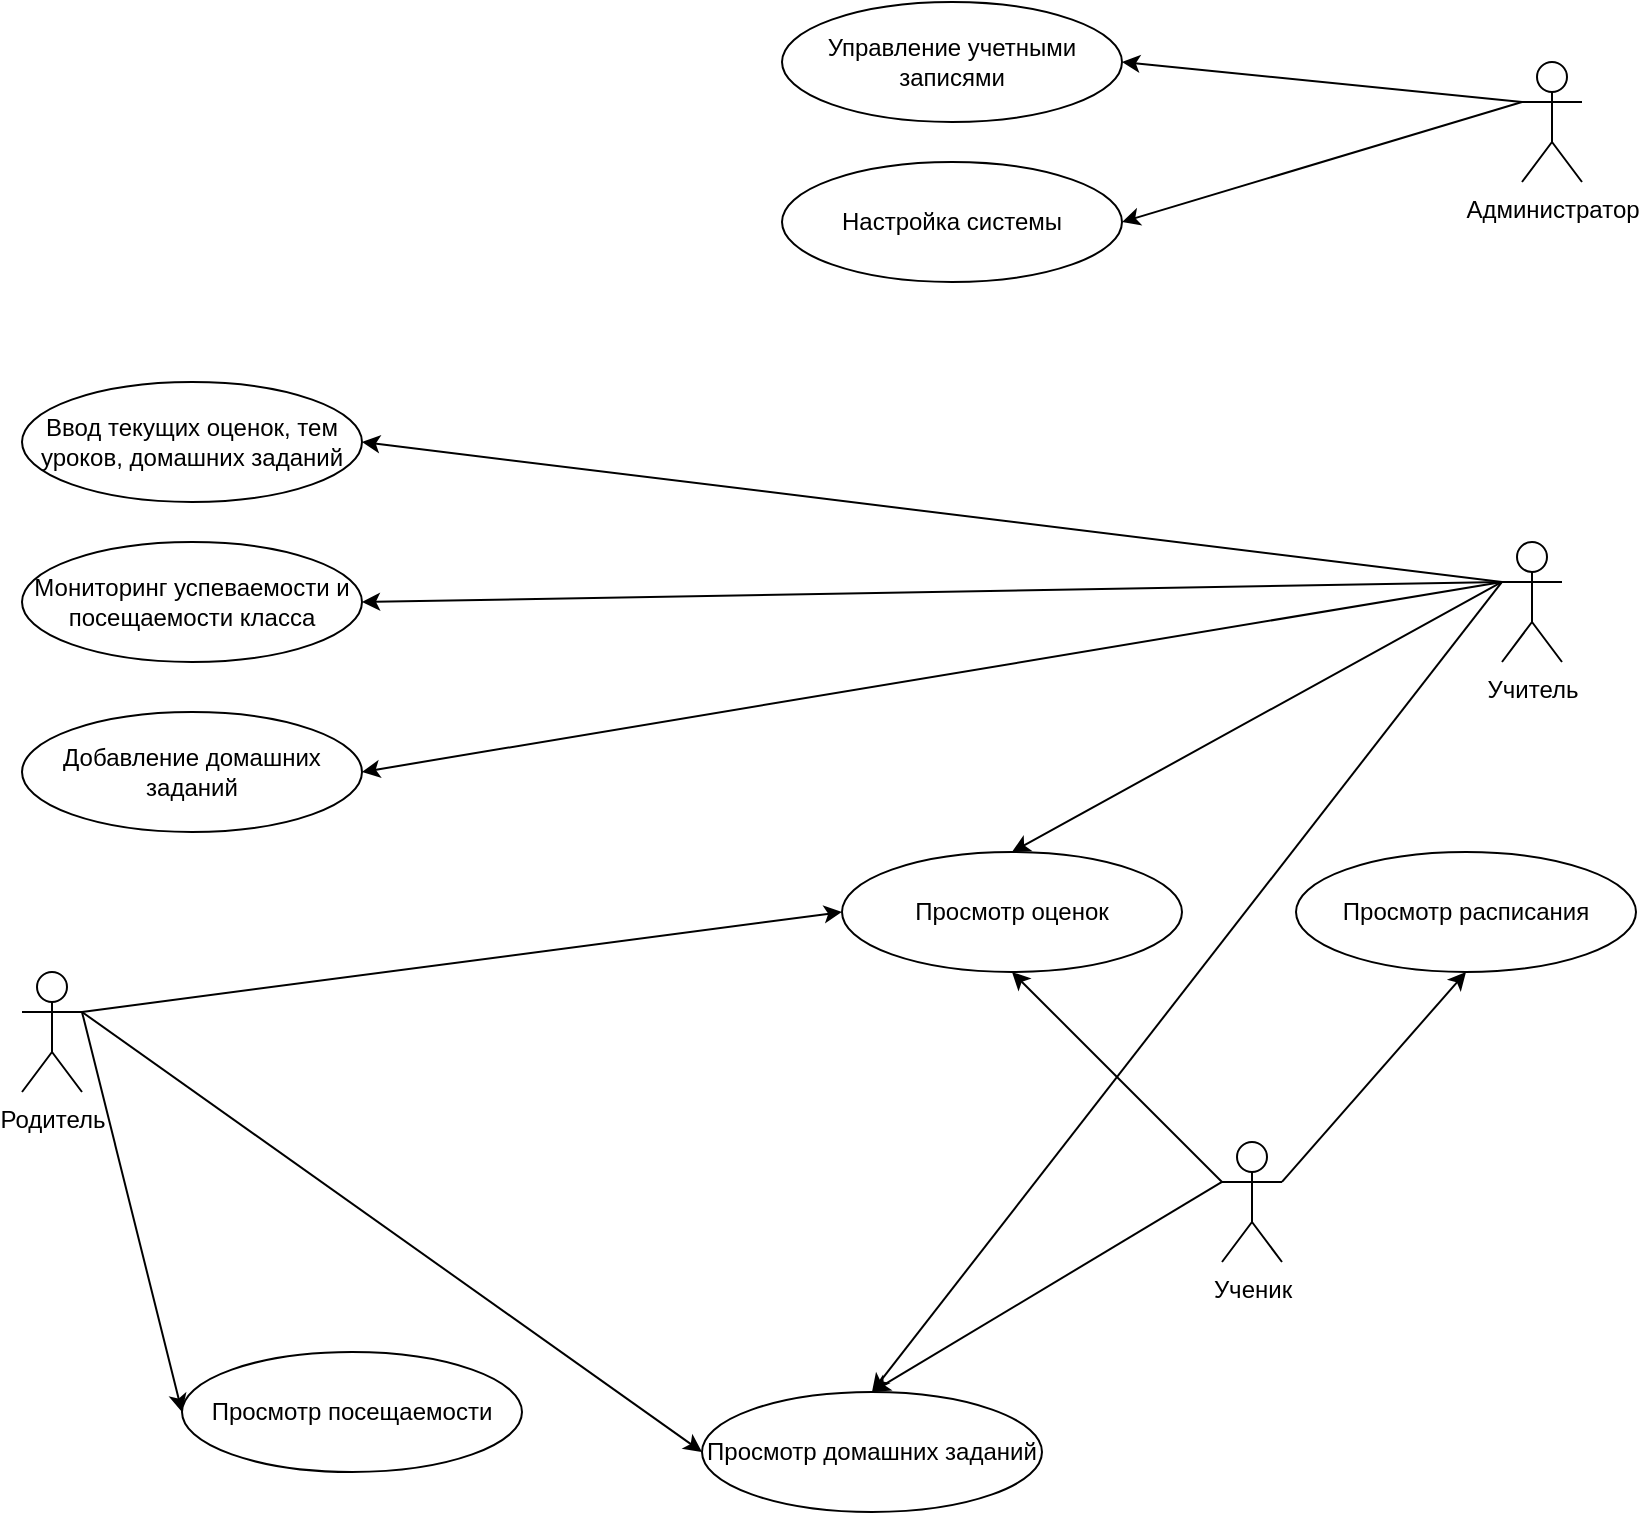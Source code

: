 <mxGraphModel dx="1990" dy="761" grid="1" gridSize="10" guides="1" tooltips="1" connect="1" arrows="1" fold="1" page="1" pageScale="1" pageWidth="827" pageHeight="1169" math="0" shadow="0"><root><mxCell id="0"/><mxCell id="1" parent="0"/><mxCell id="Uy-U2TZosP5Rp6WqDtDl-4" value="Мониторинг успеваемости и посещаемости класса" style="ellipse;whiteSpace=wrap;html=1;" parent="1" vertex="1"><mxGeometry x="10" y="300" width="170" height="60" as="geometry"/></mxCell><mxCell id="Uy-U2TZosP5Rp6WqDtDl-7" value="" style="endArrow=classic;html=1;rounded=0;exitX=0;exitY=0.333;exitDx=0;exitDy=0;exitPerimeter=0;entryX=1;entryY=0.5;entryDx=0;entryDy=0;" parent="1" source="Uy-U2TZosP5Rp6WqDtDl-8" target="Uy-U2TZosP5Rp6WqDtDl-4" edge="1"><mxGeometry width="50" height="50" relative="1" as="geometry"><mxPoint x="70" y="500" as="sourcePoint"/><mxPoint x="180" y="460" as="targetPoint"/></mxGeometry></mxCell><mxCell id="Uy-U2TZosP5Rp6WqDtDl-8" value="Учитель" style="shape=umlActor;verticalLabelPosition=bottom;verticalAlign=top;html=1;outlineConnect=0;" parent="1" vertex="1"><mxGeometry x="750" y="300" width="30" height="60" as="geometry"/></mxCell><mxCell id="Uy-U2TZosP5Rp6WqDtDl-9" value="Ввод текущих оценок, тем уроков, домашних заданий" style="ellipse;whiteSpace=wrap;html=1;" parent="1" vertex="1"><mxGeometry x="10" y="220" width="170" height="60" as="geometry"/></mxCell><mxCell id="Uy-U2TZosP5Rp6WqDtDl-11" value="Добавление домашних заданий" style="ellipse;whiteSpace=wrap;html=1;" parent="1" vertex="1"><mxGeometry x="10" y="385" width="170" height="60" as="geometry"/></mxCell><mxCell id="Uy-U2TZosP5Rp6WqDtDl-13" value="" style="endArrow=classic;html=1;rounded=0;exitX=0;exitY=0.333;exitDx=0;exitDy=0;exitPerimeter=0;entryX=1;entryY=0.5;entryDx=0;entryDy=0;" parent="1" source="Uy-U2TZosP5Rp6WqDtDl-8" target="Uy-U2TZosP5Rp6WqDtDl-11" edge="1"><mxGeometry width="50" height="50" relative="1" as="geometry"><mxPoint x="490" y="140" as="sourcePoint"/><mxPoint x="540" y="90" as="targetPoint"/></mxGeometry></mxCell><mxCell id="Uy-U2TZosP5Rp6WqDtDl-14" value="" style="endArrow=classic;html=1;rounded=0;exitX=0;exitY=0.333;exitDx=0;exitDy=0;exitPerimeter=0;entryX=1;entryY=0.5;entryDx=0;entryDy=0;" parent="1" source="Uy-U2TZosP5Rp6WqDtDl-8" target="Uy-U2TZosP5Rp6WqDtDl-9" edge="1"><mxGeometry width="50" height="50" relative="1" as="geometry"><mxPoint x="620" y="70" as="sourcePoint"/><mxPoint x="455" y="270" as="targetPoint"/></mxGeometry></mxCell><mxCell id="Uy-U2TZosP5Rp6WqDtDl-24" value="Администратор" style="shape=umlActor;verticalLabelPosition=bottom;verticalAlign=top;html=1;" parent="1" vertex="1"><mxGeometry x="760" y="60" width="30" height="60" as="geometry"/></mxCell><mxCell id="Uy-U2TZosP5Rp6WqDtDl-25" value="Управление учетными записями" style="ellipse;whiteSpace=wrap;html=1;" parent="1" vertex="1"><mxGeometry x="390" y="30" width="170" height="60" as="geometry"/></mxCell><mxCell id="Uy-U2TZosP5Rp6WqDtDl-26" value="Настройка системы" style="ellipse;whiteSpace=wrap;html=1;" parent="1" vertex="1"><mxGeometry x="390" y="110" width="170" height="60" as="geometry"/></mxCell><mxCell id="Uy-U2TZosP5Rp6WqDtDl-28" value="" style="endArrow=classic;html=1;rounded=0;exitX=0;exitY=0.333;exitDx=0;exitDy=0;exitPerimeter=0;entryX=1;entryY=0.5;entryDx=0;entryDy=0;" parent="1" source="Uy-U2TZosP5Rp6WqDtDl-24" target="Uy-U2TZosP5Rp6WqDtDl-25" edge="1"><mxGeometry width="50" height="50" relative="1" as="geometry"><mxPoint x="590" y="180" as="sourcePoint"/><mxPoint x="640" y="130" as="targetPoint"/></mxGeometry></mxCell><mxCell id="Uy-U2TZosP5Rp6WqDtDl-29" value="" style="endArrow=classic;html=1;rounded=0;exitX=0;exitY=0.333;exitDx=0;exitDy=0;exitPerimeter=0;entryX=1;entryY=0.5;entryDx=0;entryDy=0;" parent="1" source="Uy-U2TZosP5Rp6WqDtDl-24" target="Uy-U2TZosP5Rp6WqDtDl-26" edge="1"><mxGeometry width="50" height="50" relative="1" as="geometry"><mxPoint x="590" y="180" as="sourcePoint"/><mxPoint x="640" y="130" as="targetPoint"/></mxGeometry></mxCell><mxCell id="Uy-U2TZosP5Rp6WqDtDl-31" value="Родитель" style="shape=umlActor;verticalLabelPosition=bottom;verticalAlign=top;html=1;" parent="1" vertex="1"><mxGeometry x="10" y="515" width="30" height="60" as="geometry"/></mxCell><mxCell id="Uy-U2TZosP5Rp6WqDtDl-33" value="Просмотр посещаемости" style="ellipse;whiteSpace=wrap;html=1;" parent="1" vertex="1"><mxGeometry x="90" y="705" width="170" height="60" as="geometry"/></mxCell><mxCell id="Uy-U2TZosP5Rp6WqDtDl-36" value="" style="endArrow=classic;html=1;rounded=0;exitX=1;exitY=0.333;exitDx=0;exitDy=0;exitPerimeter=0;entryX=0;entryY=0.5;entryDx=0;entryDy=0;" parent="1" source="Uy-U2TZosP5Rp6WqDtDl-31" target="Uy-U2TZosP5Rp6WqDtDl-33" edge="1"><mxGeometry width="50" height="50" relative="1" as="geometry"><mxPoint x="180" y="415" as="sourcePoint"/><mxPoint x="230" y="365" as="targetPoint"/></mxGeometry></mxCell><mxCell id="Uy-U2TZosP5Rp6WqDtDl-38" value="Ученик" style="shape=umlActor;verticalLabelPosition=bottom;verticalAlign=top;html=1;" parent="1" vertex="1"><mxGeometry x="610" y="600" width="30" height="60" as="geometry"/></mxCell><mxCell id="Uy-U2TZosP5Rp6WqDtDl-39" value="Просмотр оценок" style="ellipse;whiteSpace=wrap;html=1;" parent="1" vertex="1"><mxGeometry x="420" y="455" width="170" height="60" as="geometry"/></mxCell><mxCell id="Uy-U2TZosP5Rp6WqDtDl-40" value="Просмотр расписания" style="ellipse;whiteSpace=wrap;html=1;" parent="1" vertex="1"><mxGeometry x="647" y="455" width="170" height="60" as="geometry"/></mxCell><mxCell id="Uy-U2TZosP5Rp6WqDtDl-41" value="Просмотр домашних заданий" style="ellipse;whiteSpace=wrap;html=1;" parent="1" vertex="1"><mxGeometry x="350" y="725" width="170" height="60" as="geometry"/></mxCell><mxCell id="Uy-U2TZosP5Rp6WqDtDl-43" value="" style="endArrow=classic;html=1;rounded=0;exitX=0;exitY=0.333;exitDx=0;exitDy=0;exitPerimeter=0;entryX=0.5;entryY=1;entryDx=0;entryDy=0;" parent="1" source="Uy-U2TZosP5Rp6WqDtDl-38" target="Uy-U2TZosP5Rp6WqDtDl-39" edge="1"><mxGeometry width="50" height="50" relative="1" as="geometry"><mxPoint x="240" y="745" as="sourcePoint"/><mxPoint x="290" y="695" as="targetPoint"/></mxGeometry></mxCell><mxCell id="Uy-U2TZosP5Rp6WqDtDl-44" value="" style="endArrow=classic;html=1;rounded=0;exitX=0;exitY=0.333;exitDx=0;exitDy=0;exitPerimeter=0;entryX=0.5;entryY=0;entryDx=0;entryDy=0;" parent="1" source="Uy-U2TZosP5Rp6WqDtDl-38" target="Uy-U2TZosP5Rp6WqDtDl-41" edge="1"><mxGeometry width="50" height="50" relative="1" as="geometry"><mxPoint x="240" y="745" as="sourcePoint"/><mxPoint x="290" y="695" as="targetPoint"/></mxGeometry></mxCell><mxCell id="Uy-U2TZosP5Rp6WqDtDl-45" value="" style="endArrow=classic;html=1;rounded=0;exitX=1;exitY=0.333;exitDx=0;exitDy=0;exitPerimeter=0;entryX=0.5;entryY=1;entryDx=0;entryDy=0;" parent="1" source="Uy-U2TZosP5Rp6WqDtDl-38" target="Uy-U2TZosP5Rp6WqDtDl-40" edge="1"><mxGeometry width="50" height="50" relative="1" as="geometry"><mxPoint x="240" y="745" as="sourcePoint"/><mxPoint x="290" y="695" as="targetPoint"/></mxGeometry></mxCell><mxCell id="6NTMlgioZcefWaK-4eRb-2" value="" style="endArrow=classic;html=1;rounded=0;exitX=1;exitY=0.333;exitDx=0;exitDy=0;exitPerimeter=0;entryX=0;entryY=0.5;entryDx=0;entryDy=0;" parent="1" source="Uy-U2TZosP5Rp6WqDtDl-31" target="Uy-U2TZosP5Rp6WqDtDl-41" edge="1"><mxGeometry width="50" height="50" relative="1" as="geometry"><mxPoint x="380" y="665" as="sourcePoint"/><mxPoint x="430" y="615" as="targetPoint"/></mxGeometry></mxCell><mxCell id="6NTMlgioZcefWaK-4eRb-3" value="" style="endArrow=classic;html=1;rounded=0;exitX=1;exitY=0.333;exitDx=0;exitDy=0;exitPerimeter=0;entryX=0;entryY=0.5;entryDx=0;entryDy=0;" parent="1" source="Uy-U2TZosP5Rp6WqDtDl-31" target="Uy-U2TZosP5Rp6WqDtDl-39" edge="1"><mxGeometry width="50" height="50" relative="1" as="geometry"><mxPoint x="330" y="665" as="sourcePoint"/><mxPoint x="380" y="615" as="targetPoint"/></mxGeometry></mxCell><mxCell id="6NTMlgioZcefWaK-4eRb-6" value="" style="endArrow=classic;html=1;rounded=0;exitX=0;exitY=0.333;exitDx=0;exitDy=0;exitPerimeter=0;entryX=0.5;entryY=0;entryDx=0;entryDy=0;" parent="1" source="Uy-U2TZosP5Rp6WqDtDl-8" target="Uy-U2TZosP5Rp6WqDtDl-39" edge="1"><mxGeometry width="50" height="50" relative="1" as="geometry"><mxPoint x="80" y="305" as="sourcePoint"/><mxPoint x="380" y="415" as="targetPoint"/></mxGeometry></mxCell><mxCell id="6NTMlgioZcefWaK-4eRb-7" value="" style="endArrow=classic;html=1;rounded=0;exitX=0;exitY=0.333;exitDx=0;exitDy=0;exitPerimeter=0;entryX=0.5;entryY=0;entryDx=0;entryDy=0;" parent="1" source="Uy-U2TZosP5Rp6WqDtDl-8" target="Uy-U2TZosP5Rp6WqDtDl-41" edge="1"><mxGeometry width="50" height="50" relative="1" as="geometry"><mxPoint x="80" y="305" as="sourcePoint"/><mxPoint x="380" y="415" as="targetPoint"/></mxGeometry></mxCell></root></mxGraphModel>